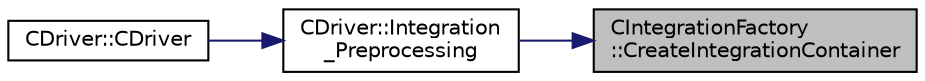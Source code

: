 digraph "CIntegrationFactory::CreateIntegrationContainer"
{
 // LATEX_PDF_SIZE
  edge [fontname="Helvetica",fontsize="10",labelfontname="Helvetica",labelfontsize="10"];
  node [fontname="Helvetica",fontsize="10",shape=record];
  rankdir="RL";
  Node1 [label="CIntegrationFactory\l::CreateIntegrationContainer",height=0.2,width=0.4,color="black", fillcolor="grey75", style="filled", fontcolor="black",tooltip="Create the integration container based on the current main solver."];
  Node1 -> Node2 [dir="back",color="midnightblue",fontsize="10",style="solid",fontname="Helvetica"];
  Node2 [label="CDriver::Integration\l_Preprocessing",height=0.2,width=0.4,color="black", fillcolor="white", style="filled",URL="$classCDriver.html#ab90f5af7a2f4808f7d31b963ca5037f1",tooltip="Definition and allocation of all integration classes."];
  Node2 -> Node3 [dir="back",color="midnightblue",fontsize="10",style="solid",fontname="Helvetica"];
  Node3 [label="CDriver::CDriver",height=0.2,width=0.4,color="black", fillcolor="white", style="filled",URL="$classCDriver.html#a3fca4a013a6efa9bbb38fe78a86b5f3d",tooltip="Constructor of the class."];
}
